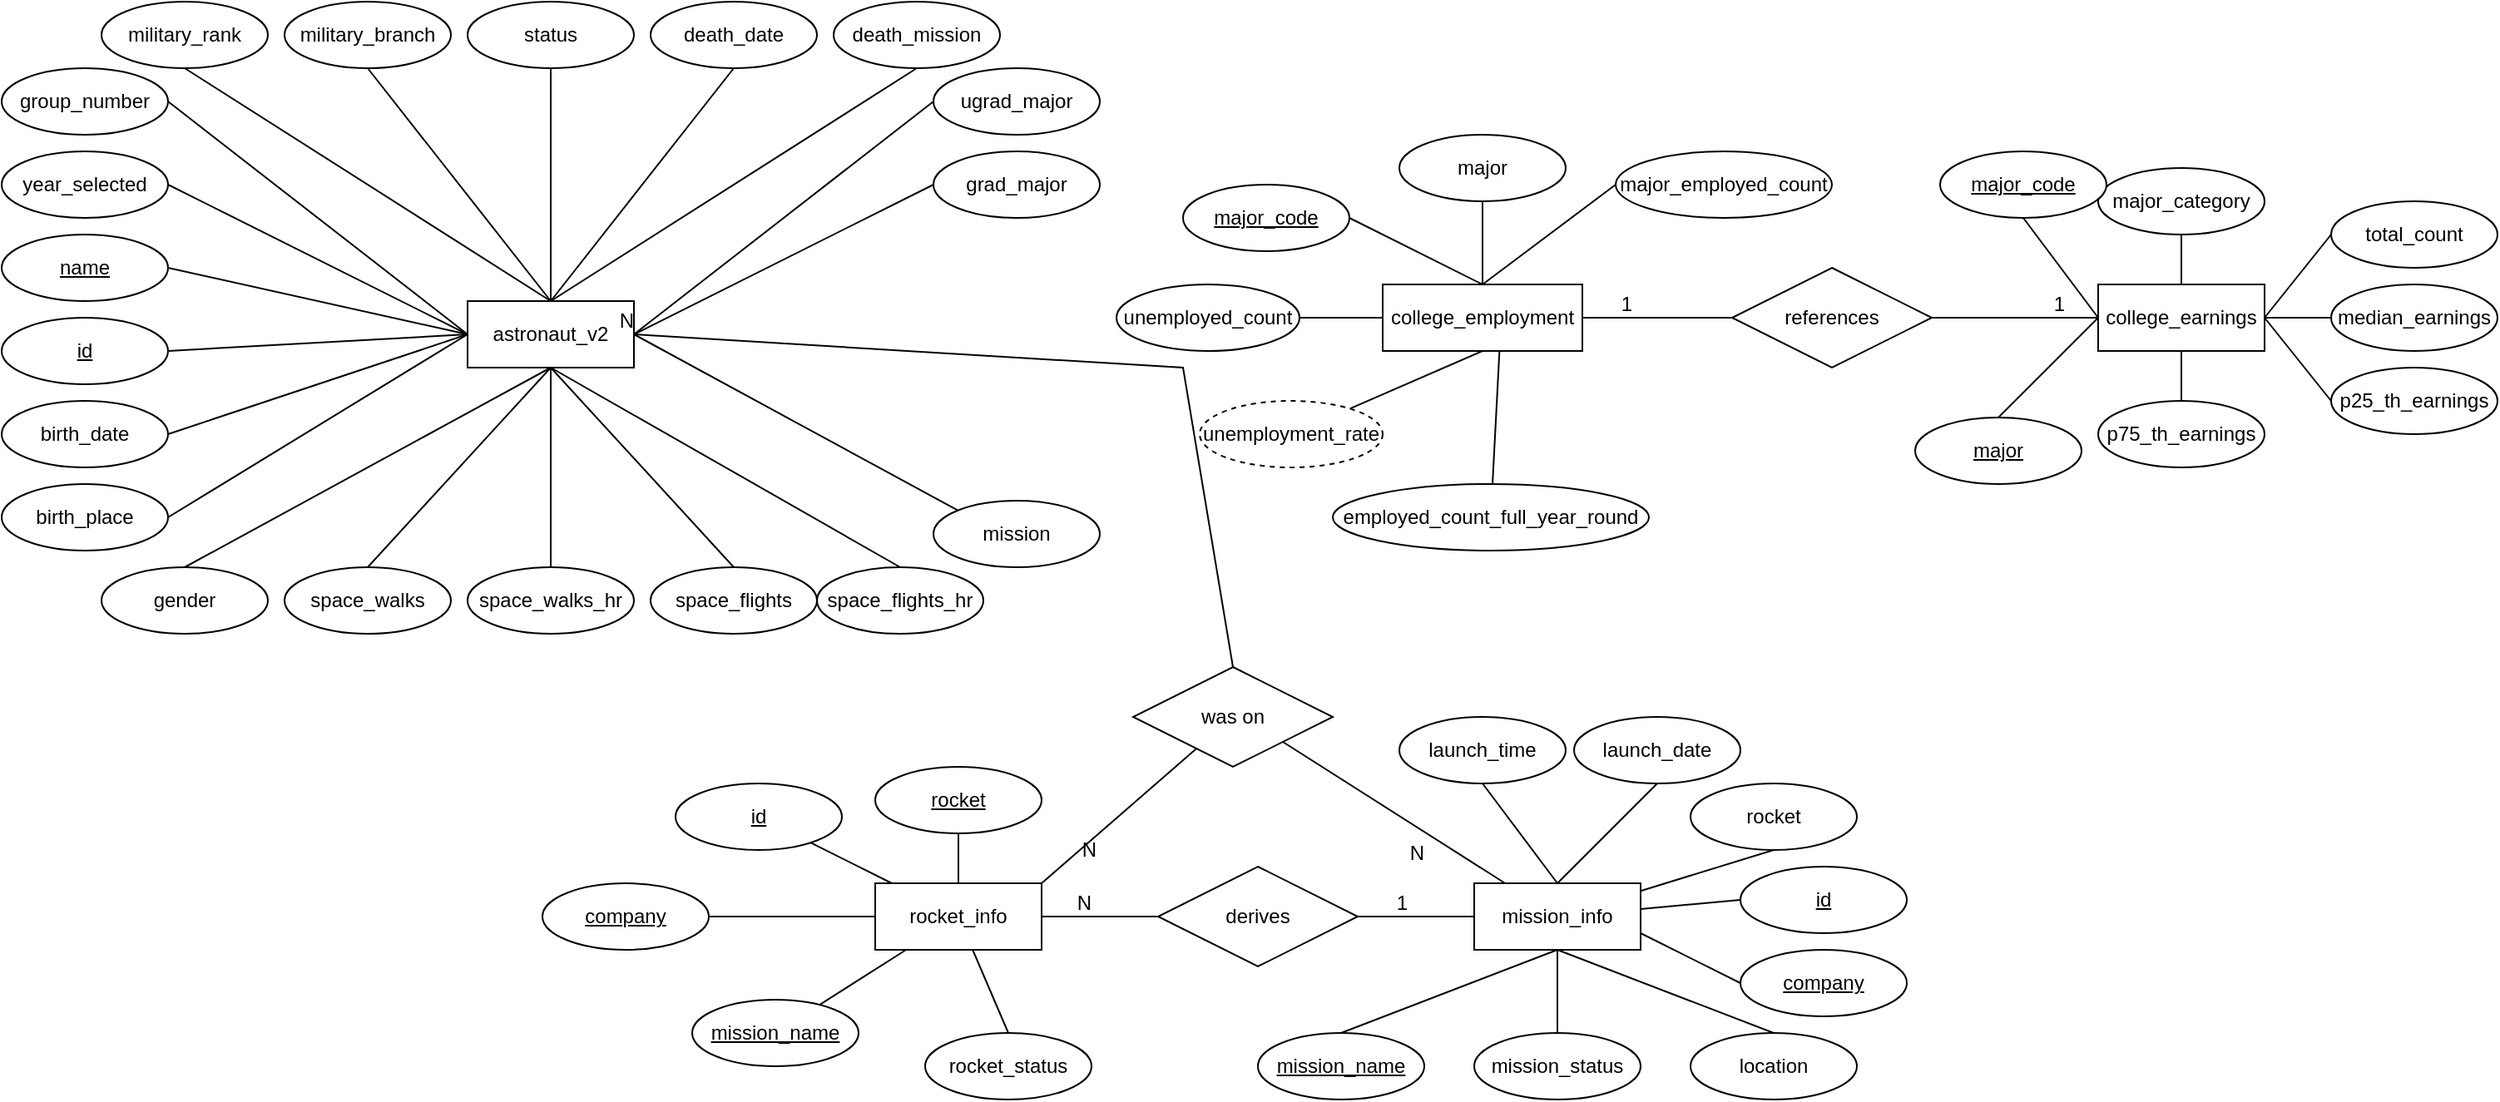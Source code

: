 <mxfile>
    <diagram id="xz9cFhlIlYmgp_Yd1htF" name="Page-1">
        <mxGraphModel dx="1136" dy="515" grid="1" gridSize="10" guides="1" tooltips="1" connect="1" arrows="1" fold="1" page="1" pageScale="1" pageWidth="850" pageHeight="1100" math="0" shadow="0">
            <root>
                <mxCell id="0"/>
                <mxCell id="1" parent="0"/>
                <mxCell id="2" value="astronaut_v2" style="whiteSpace=wrap;html=1;align=center;" parent="1" vertex="1">
                    <mxGeometry x="340" y="220" width="100" height="40" as="geometry"/>
                </mxCell>
                <mxCell id="3" value="space_flights_hr" style="ellipse;whiteSpace=wrap;html=1;align=center;" parent="1" vertex="1">
                    <mxGeometry x="550" y="380" width="100" height="40" as="geometry"/>
                </mxCell>
                <mxCell id="4" value="military_branch" style="ellipse;whiteSpace=wrap;html=1;align=center;" parent="1" vertex="1">
                    <mxGeometry x="230" y="40" width="100" height="40" as="geometry"/>
                </mxCell>
                <mxCell id="5" value="space_walks" style="ellipse;whiteSpace=wrap;html=1;align=center;" parent="1" vertex="1">
                    <mxGeometry x="230" y="380" width="100" height="40" as="geometry"/>
                </mxCell>
                <mxCell id="6" value="death_mission" style="ellipse;whiteSpace=wrap;html=1;align=center;" parent="1" vertex="1">
                    <mxGeometry x="560" y="40" width="100" height="40" as="geometry"/>
                </mxCell>
                <mxCell id="7" value="death_date" style="ellipse;whiteSpace=wrap;html=1;align=center;" parent="1" vertex="1">
                    <mxGeometry x="450" y="40" width="100" height="40" as="geometry"/>
                </mxCell>
                <mxCell id="8" value="space_walks_hr" style="ellipse;whiteSpace=wrap;html=1;align=center;" parent="1" vertex="1">
                    <mxGeometry x="340" y="380" width="100" height="40" as="geometry"/>
                </mxCell>
                <mxCell id="10" value="ugrad_major" style="ellipse;whiteSpace=wrap;html=1;align=center;" parent="1" vertex="1">
                    <mxGeometry x="620" y="80" width="100" height="40" as="geometry"/>
                </mxCell>
                <mxCell id="11" value="gender" style="ellipse;whiteSpace=wrap;html=1;align=center;" parent="1" vertex="1">
                    <mxGeometry x="120" y="380" width="100" height="40" as="geometry"/>
                </mxCell>
                <mxCell id="12" value="year_selected" style="ellipse;whiteSpace=wrap;html=1;align=center;" parent="1" vertex="1">
                    <mxGeometry x="60" y="130" width="100" height="40" as="geometry"/>
                </mxCell>
                <mxCell id="13" value="military_rank" style="ellipse;whiteSpace=wrap;html=1;align=center;" parent="1" vertex="1">
                    <mxGeometry x="120" y="40" width="100" height="40" as="geometry"/>
                </mxCell>
                <mxCell id="14" value="birth_date" style="ellipse;whiteSpace=wrap;html=1;align=center;" parent="1" vertex="1">
                    <mxGeometry x="60" y="280" width="100" height="40" as="geometry"/>
                </mxCell>
                <mxCell id="15" value="grad_major" style="ellipse;whiteSpace=wrap;html=1;align=center;" parent="1" vertex="1">
                    <mxGeometry x="620" y="130" width="100" height="40" as="geometry"/>
                </mxCell>
                <mxCell id="16" value="birth_place" style="ellipse;whiteSpace=wrap;html=1;align=center;" parent="1" vertex="1">
                    <mxGeometry x="60" y="330" width="100" height="40" as="geometry"/>
                </mxCell>
                <mxCell id="17" value="group_number" style="ellipse;whiteSpace=wrap;html=1;align=center;" parent="1" vertex="1">
                    <mxGeometry x="60" y="80" width="100" height="40" as="geometry"/>
                </mxCell>
                <mxCell id="18" value="status" style="ellipse;whiteSpace=wrap;html=1;align=center;" parent="1" vertex="1">
                    <mxGeometry x="340" y="40" width="100" height="40" as="geometry"/>
                </mxCell>
                <mxCell id="19" value="space_flights" style="ellipse;whiteSpace=wrap;html=1;align=center;" parent="1" vertex="1">
                    <mxGeometry x="450" y="380" width="100" height="40" as="geometry"/>
                </mxCell>
                <mxCell id="20" value="&lt;u&gt;name&lt;/u&gt;" style="ellipse;whiteSpace=wrap;html=1;align=center;" parent="1" vertex="1">
                    <mxGeometry x="60" y="180" width="100" height="40" as="geometry"/>
                </mxCell>
                <mxCell id="21" value="&lt;u&gt;id&lt;/u&gt;" style="ellipse;whiteSpace=wrap;html=1;align=center;" parent="1" vertex="1">
                    <mxGeometry x="60" y="230" width="100" height="40" as="geometry"/>
                </mxCell>
                <mxCell id="24" value="" style="endArrow=none;html=1;rounded=0;entryX=0;entryY=0.5;entryDx=0;entryDy=0;exitX=1;exitY=0.5;exitDx=0;exitDy=0;" parent="1" source="21" target="2" edge="1">
                    <mxGeometry relative="1" as="geometry">
                        <mxPoint x="290" y="190" as="sourcePoint"/>
                        <mxPoint x="450" y="190" as="targetPoint"/>
                    </mxGeometry>
                </mxCell>
                <mxCell id="25" value="" style="endArrow=none;html=1;rounded=0;entryX=0;entryY=0.5;entryDx=0;entryDy=0;exitX=1;exitY=0.5;exitDx=0;exitDy=0;" parent="1" source="20" target="2" edge="1">
                    <mxGeometry relative="1" as="geometry">
                        <mxPoint x="280" y="200" as="sourcePoint"/>
                        <mxPoint x="440" y="200" as="targetPoint"/>
                    </mxGeometry>
                </mxCell>
                <mxCell id="27" value="" style="endArrow=none;html=1;rounded=0;entryX=0;entryY=0.5;entryDx=0;entryDy=0;exitX=1;exitY=0.5;exitDx=0;exitDy=0;" parent="1" source="12" target="2" edge="1">
                    <mxGeometry relative="1" as="geometry">
                        <mxPoint x="240" y="170" as="sourcePoint"/>
                        <mxPoint x="400" y="170" as="targetPoint"/>
                    </mxGeometry>
                </mxCell>
                <mxCell id="28" value="" style="endArrow=none;html=1;rounded=0;exitX=1;exitY=0.5;exitDx=0;exitDy=0;entryX=0;entryY=0.5;entryDx=0;entryDy=0;" parent="1" source="17" target="2" edge="1">
                    <mxGeometry relative="1" as="geometry">
                        <mxPoint x="200" y="110" as="sourcePoint"/>
                        <mxPoint x="360" y="110" as="targetPoint"/>
                    </mxGeometry>
                </mxCell>
                <mxCell id="29" value="" style="endArrow=none;html=1;rounded=0;exitX=1;exitY=0.5;exitDx=0;exitDy=0;entryX=0;entryY=0.5;entryDx=0;entryDy=0;" parent="1" source="14" target="2" edge="1">
                    <mxGeometry relative="1" as="geometry">
                        <mxPoint x="250" y="140" as="sourcePoint"/>
                        <mxPoint x="410" y="140" as="targetPoint"/>
                    </mxGeometry>
                </mxCell>
                <mxCell id="30" value="" style="endArrow=none;html=1;rounded=0;exitX=1;exitY=0.5;exitDx=0;exitDy=0;entryX=0;entryY=0.5;entryDx=0;entryDy=0;" parent="1" source="16" target="2" edge="1">
                    <mxGeometry relative="1" as="geometry">
                        <mxPoint x="210" y="310" as="sourcePoint"/>
                        <mxPoint x="370" y="310" as="targetPoint"/>
                    </mxGeometry>
                </mxCell>
                <mxCell id="31" value="" style="endArrow=none;html=1;rounded=0;exitX=0.5;exitY=1;exitDx=0;exitDy=0;entryX=0.5;entryY=0;entryDx=0;entryDy=0;" parent="1" source="13" target="2" edge="1">
                    <mxGeometry relative="1" as="geometry">
                        <mxPoint x="260" y="130" as="sourcePoint"/>
                        <mxPoint x="420" y="130" as="targetPoint"/>
                    </mxGeometry>
                </mxCell>
                <mxCell id="32" value="" style="endArrow=none;html=1;rounded=0;exitX=0.5;exitY=0;exitDx=0;exitDy=0;entryX=0.5;entryY=1;entryDx=0;entryDy=0;" parent="1" source="11" target="2" edge="1">
                    <mxGeometry relative="1" as="geometry">
                        <mxPoint x="290" y="110" as="sourcePoint"/>
                        <mxPoint x="450" y="110" as="targetPoint"/>
                    </mxGeometry>
                </mxCell>
                <mxCell id="33" value="" style="endArrow=none;html=1;rounded=0;exitX=0.5;exitY=1;exitDx=0;exitDy=0;entryX=0.5;entryY=0;entryDx=0;entryDy=0;" parent="1" source="4" target="2" edge="1">
                    <mxGeometry relative="1" as="geometry">
                        <mxPoint x="320" y="140" as="sourcePoint"/>
                        <mxPoint x="480" y="140" as="targetPoint"/>
                    </mxGeometry>
                </mxCell>
                <mxCell id="34" value="" style="endArrow=none;html=1;rounded=0;exitX=0.5;exitY=1;exitDx=0;exitDy=0;entryX=0.5;entryY=0;entryDx=0;entryDy=0;" parent="1" source="18" target="2" edge="1">
                    <mxGeometry relative="1" as="geometry">
                        <mxPoint x="400" y="160" as="sourcePoint"/>
                        <mxPoint x="560" y="160" as="targetPoint"/>
                    </mxGeometry>
                </mxCell>
                <mxCell id="36" value="" style="endArrow=none;html=1;rounded=0;exitX=0.5;exitY=1;exitDx=0;exitDy=0;entryX=0.5;entryY=0;entryDx=0;entryDy=0;" parent="1" source="7" target="2" edge="1">
                    <mxGeometry relative="1" as="geometry">
                        <mxPoint x="420" y="170" as="sourcePoint"/>
                        <mxPoint x="580" y="170" as="targetPoint"/>
                    </mxGeometry>
                </mxCell>
                <mxCell id="37" value="" style="endArrow=none;html=1;rounded=0;entryX=0.5;entryY=1;entryDx=0;entryDy=0;exitX=0.5;exitY=0;exitDx=0;exitDy=0;" parent="1" source="2" target="6" edge="1">
                    <mxGeometry relative="1" as="geometry">
                        <mxPoint x="430" y="180" as="sourcePoint"/>
                        <mxPoint x="590" y="180" as="targetPoint"/>
                    </mxGeometry>
                </mxCell>
                <mxCell id="38" value="" style="endArrow=none;html=1;rounded=0;exitX=0.5;exitY=0;exitDx=0;exitDy=0;entryX=0.5;entryY=1;entryDx=0;entryDy=0;" parent="1" source="5" target="2" edge="1">
                    <mxGeometry relative="1" as="geometry">
                        <mxPoint x="290" y="340" as="sourcePoint"/>
                        <mxPoint x="400" y="310" as="targetPoint"/>
                    </mxGeometry>
                </mxCell>
                <mxCell id="39" value="" style="endArrow=none;html=1;rounded=0;exitX=0.5;exitY=0;exitDx=0;exitDy=0;entryX=0.5;entryY=1;entryDx=0;entryDy=0;" parent="1" source="8" target="2" edge="1">
                    <mxGeometry relative="1" as="geometry">
                        <mxPoint x="360" y="330" as="sourcePoint"/>
                        <mxPoint x="520" y="330" as="targetPoint"/>
                    </mxGeometry>
                </mxCell>
                <mxCell id="40" value="" style="endArrow=none;html=1;rounded=0;exitX=0.5;exitY=0;exitDx=0;exitDy=0;entryX=0.5;entryY=1;entryDx=0;entryDy=0;" parent="1" source="19" target="2" edge="1">
                    <mxGeometry relative="1" as="geometry">
                        <mxPoint x="410" y="290" as="sourcePoint"/>
                        <mxPoint x="570" y="290" as="targetPoint"/>
                    </mxGeometry>
                </mxCell>
                <mxCell id="41" value="" style="endArrow=none;html=1;rounded=0;exitX=0.5;exitY=1;exitDx=0;exitDy=0;entryX=0.5;entryY=0;entryDx=0;entryDy=0;" parent="1" source="2" target="3" edge="1">
                    <mxGeometry relative="1" as="geometry">
                        <mxPoint x="470" y="280" as="sourcePoint"/>
                        <mxPoint x="630" y="280" as="targetPoint"/>
                    </mxGeometry>
                </mxCell>
                <mxCell id="42" value="" style="endArrow=none;html=1;rounded=0;entryX=0;entryY=0.5;entryDx=0;entryDy=0;exitX=1;exitY=0.5;exitDx=0;exitDy=0;" parent="1" source="2" target="10" edge="1">
                    <mxGeometry relative="1" as="geometry">
                        <mxPoint x="440" y="230" as="sourcePoint"/>
                        <mxPoint x="600" y="230" as="targetPoint"/>
                    </mxGeometry>
                </mxCell>
                <mxCell id="43" value="" style="endArrow=none;html=1;rounded=0;entryX=0;entryY=0.5;entryDx=0;entryDy=0;exitX=1;exitY=0.5;exitDx=0;exitDy=0;" parent="1" source="2" target="15" edge="1">
                    <mxGeometry relative="1" as="geometry">
                        <mxPoint x="460" y="240" as="sourcePoint"/>
                        <mxPoint x="620" y="240" as="targetPoint"/>
                    </mxGeometry>
                </mxCell>
                <mxCell id="44" value="" style="endArrow=none;html=1;rounded=0;entryX=0;entryY=0;entryDx=0;entryDy=0;exitX=1;exitY=0.5;exitDx=0;exitDy=0;" parent="1" source="2" target="95" edge="1">
                    <mxGeometry relative="1" as="geometry">
                        <mxPoint x="500" y="260" as="sourcePoint"/>
                        <mxPoint x="620" y="360" as="targetPoint"/>
                    </mxGeometry>
                </mxCell>
                <mxCell id="46" value="&lt;u&gt;id&lt;/u&gt;" style="ellipse;whiteSpace=wrap;html=1;align=center;" parent="1" vertex="1">
                    <mxGeometry x="1105" y="560" width="100" height="40" as="geometry"/>
                </mxCell>
                <mxCell id="47" value="mission_status" style="ellipse;whiteSpace=wrap;html=1;align=center;" parent="1" vertex="1">
                    <mxGeometry x="945" y="660" width="100" height="40" as="geometry"/>
                </mxCell>
                <mxCell id="48" value="&lt;u&gt;mission_name&lt;/u&gt;" style="ellipse;whiteSpace=wrap;html=1;align=center;" parent="1" vertex="1">
                    <mxGeometry x="815" y="660" width="100" height="40" as="geometry"/>
                </mxCell>
                <mxCell id="49" value="launch_date" style="ellipse;whiteSpace=wrap;html=1;align=center;" parent="1" vertex="1">
                    <mxGeometry x="1005" y="470" width="100" height="40" as="geometry"/>
                </mxCell>
                <mxCell id="50" value="launch_time" style="ellipse;whiteSpace=wrap;html=1;align=center;" parent="1" vertex="1">
                    <mxGeometry x="900" y="470" width="100" height="40" as="geometry"/>
                </mxCell>
                <mxCell id="51" value="rocket_status" style="ellipse;whiteSpace=wrap;html=1;align=center;" parent="1" vertex="1">
                    <mxGeometry x="615" y="660" width="100" height="40" as="geometry"/>
                </mxCell>
                <mxCell id="52" value="&lt;u&gt;company&lt;/u&gt;" style="ellipse;whiteSpace=wrap;html=1;align=center;" parent="1" vertex="1">
                    <mxGeometry x="1105" y="610" width="100" height="40" as="geometry"/>
                </mxCell>
                <mxCell id="53" value="rocket" style="ellipse;whiteSpace=wrap;html=1;align=center;" parent="1" vertex="1">
                    <mxGeometry x="1075" y="510" width="100" height="40" as="geometry"/>
                </mxCell>
                <mxCell id="54" value="location" style="ellipse;whiteSpace=wrap;html=1;align=center;" parent="1" vertex="1">
                    <mxGeometry x="1075" y="660" width="100" height="40" as="geometry"/>
                </mxCell>
                <mxCell id="55" value="college_earnings" style="whiteSpace=wrap;html=1;align=center;" parent="1" vertex="1">
                    <mxGeometry x="1320" y="210" width="100" height="40" as="geometry"/>
                </mxCell>
                <mxCell id="56" value="major_category" style="ellipse;whiteSpace=wrap;html=1;align=center;" parent="1" vertex="1">
                    <mxGeometry x="1320" y="140" width="100" height="40" as="geometry"/>
                </mxCell>
                <mxCell id="57" value="p75_th_earnings" style="ellipse;whiteSpace=wrap;html=1;align=center;" parent="1" vertex="1">
                    <mxGeometry x="1320" y="280" width="100" height="40" as="geometry"/>
                </mxCell>
                <mxCell id="58" value="&lt;u&gt;major_code&lt;/u&gt;" style="ellipse;whiteSpace=wrap;html=1;align=center;" parent="1" vertex="1">
                    <mxGeometry x="1225" y="130" width="100" height="40" as="geometry"/>
                </mxCell>
                <mxCell id="59" value="&lt;u&gt;major&lt;/u&gt;" style="ellipse;whiteSpace=wrap;html=1;align=center;" parent="1" vertex="1">
                    <mxGeometry x="1210" y="290" width="100" height="40" as="geometry"/>
                </mxCell>
                <mxCell id="60" value="median_earnings" style="ellipse;whiteSpace=wrap;html=1;align=center;" parent="1" vertex="1">
                    <mxGeometry x="1460" y="210" width="100" height="40" as="geometry"/>
                </mxCell>
                <mxCell id="61" value="total_count" style="ellipse;whiteSpace=wrap;html=1;align=center;" parent="1" vertex="1">
                    <mxGeometry x="1460" y="160" width="100" height="40" as="geometry"/>
                </mxCell>
                <mxCell id="62" value="p25_th_earnings" style="ellipse;whiteSpace=wrap;html=1;align=center;" parent="1" vertex="1">
                    <mxGeometry x="1460" y="260" width="100" height="40" as="geometry"/>
                </mxCell>
                <mxCell id="64" value="college_employment" style="whiteSpace=wrap;html=1;align=center;" parent="1" vertex="1">
                    <mxGeometry x="890" y="210" width="120" height="40" as="geometry"/>
                </mxCell>
                <mxCell id="65" value="major" style="ellipse;whiteSpace=wrap;html=1;align=center;" parent="1" vertex="1">
                    <mxGeometry x="900" y="120" width="100" height="40" as="geometry"/>
                </mxCell>
                <mxCell id="66" value="major_employed_count" style="ellipse;whiteSpace=wrap;html=1;align=center;" parent="1" vertex="1">
                    <mxGeometry x="1030" y="130" width="130" height="40" as="geometry"/>
                </mxCell>
                <mxCell id="67" value="&lt;u&gt;major_code&lt;/u&gt;" style="ellipse;whiteSpace=wrap;html=1;align=center;" parent="1" vertex="1">
                    <mxGeometry x="770" y="150" width="100" height="40" as="geometry"/>
                </mxCell>
                <mxCell id="68" value="employed_count_full_year_round" style="ellipse;whiteSpace=wrap;html=1;align=center;" parent="1" vertex="1">
                    <mxGeometry x="860" y="330" width="190" height="40" as="geometry"/>
                </mxCell>
                <mxCell id="69" value="unemployed_count" style="ellipse;whiteSpace=wrap;html=1;align=center;" parent="1" vertex="1">
                    <mxGeometry x="730" y="210" width="110" height="40" as="geometry"/>
                </mxCell>
                <mxCell id="71" value="unemployment_rate" style="ellipse;whiteSpace=wrap;html=1;align=center;dashed=1;" parent="1" vertex="1">
                    <mxGeometry x="780" y="280" width="110" height="40" as="geometry"/>
                </mxCell>
                <mxCell id="73" value="" style="endArrow=none;html=1;rounded=0;exitX=0;exitY=0.5;exitDx=0;exitDy=0;" parent="1" source="46" target="96" edge="1">
                    <mxGeometry relative="1" as="geometry">
                        <mxPoint x="985" y="640" as="sourcePoint"/>
                        <mxPoint x="1245" y="600" as="targetPoint"/>
                    </mxGeometry>
                </mxCell>
                <mxCell id="74" value="" style="endArrow=none;html=1;rounded=0;entryX=1;entryY=0.75;entryDx=0;entryDy=0;exitX=0;exitY=0.5;exitDx=0;exitDy=0;" parent="1" source="52" target="96" edge="1">
                    <mxGeometry relative="1" as="geometry">
                        <mxPoint x="965" y="640" as="sourcePoint"/>
                        <mxPoint x="1245" y="600" as="targetPoint"/>
                    </mxGeometry>
                </mxCell>
                <mxCell id="75" value="" style="endArrow=none;html=1;rounded=0;entryX=0.5;entryY=1;entryDx=0;entryDy=0;exitX=0.5;exitY=0;exitDx=0;exitDy=0;" parent="1" source="48" edge="1">
                    <mxGeometry relative="1" as="geometry">
                        <mxPoint x="745" y="660" as="sourcePoint"/>
                        <mxPoint x="995" y="610" as="targetPoint"/>
                    </mxGeometry>
                </mxCell>
                <mxCell id="76" value="" style="endArrow=none;html=1;rounded=0;entryX=0.5;entryY=1;entryDx=0;entryDy=0;exitX=0.5;exitY=0;exitDx=0;exitDy=0;" parent="1" source="47" edge="1">
                    <mxGeometry relative="1" as="geometry">
                        <mxPoint x="705" y="650" as="sourcePoint"/>
                        <mxPoint x="995" y="610" as="targetPoint"/>
                    </mxGeometry>
                </mxCell>
                <mxCell id="77" value="" style="endArrow=none;html=1;rounded=0;entryX=0.5;entryY=1;entryDx=0;entryDy=0;exitX=0.5;exitY=0;exitDx=0;exitDy=0;" parent="1" source="54" edge="1">
                    <mxGeometry relative="1" as="geometry">
                        <mxPoint x="715" y="640" as="sourcePoint"/>
                        <mxPoint x="995" y="610" as="targetPoint"/>
                    </mxGeometry>
                </mxCell>
                <mxCell id="78" value="" style="endArrow=none;html=1;rounded=0;entryX=0.5;entryY=1;entryDx=0;entryDy=0;exitX=0.5;exitY=0;exitDx=0;exitDy=0;" parent="1" target="50" edge="1">
                    <mxGeometry relative="1" as="geometry">
                        <mxPoint x="995" y="570" as="sourcePoint"/>
                        <mxPoint x="945" y="600" as="targetPoint"/>
                    </mxGeometry>
                </mxCell>
                <mxCell id="79" value="" style="endArrow=none;html=1;rounded=0;exitX=0.5;exitY=1;exitDx=0;exitDy=0;entryX=0.5;entryY=0;entryDx=0;entryDy=0;" parent="1" source="49" edge="1">
                    <mxGeometry relative="1" as="geometry">
                        <mxPoint x="705" y="530" as="sourcePoint"/>
                        <mxPoint x="995" y="570" as="targetPoint"/>
                    </mxGeometry>
                </mxCell>
                <mxCell id="80" value="" style="endArrow=none;html=1;rounded=0;entryX=0.5;entryY=1;entryDx=0;entryDy=0;" parent="1" source="96" target="53" edge="1">
                    <mxGeometry relative="1" as="geometry">
                        <mxPoint x="1055" y="450" as="sourcePoint"/>
                        <mxPoint x="985" y="530" as="targetPoint"/>
                    </mxGeometry>
                </mxCell>
                <mxCell id="81" value="" style="endArrow=none;html=1;rounded=0;entryX=0.5;entryY=0;entryDx=0;entryDy=0;" parent="1" source="97" target="51" edge="1">
                    <mxGeometry relative="1" as="geometry">
                        <mxPoint x="725" y="620" as="sourcePoint"/>
                        <mxPoint x="945" y="460" as="targetPoint"/>
                    </mxGeometry>
                </mxCell>
                <mxCell id="82" value="" style="endArrow=none;html=1;rounded=0;entryX=0.5;entryY=1;entryDx=0;entryDy=0;exitX=0;exitY=0.5;exitDx=0;exitDy=0;" parent="1" source="55" target="58" edge="1">
                    <mxGeometry relative="1" as="geometry">
                        <mxPoint x="1060" y="230" as="sourcePoint"/>
                        <mxPoint x="1220" y="230" as="targetPoint"/>
                    </mxGeometry>
                </mxCell>
                <mxCell id="83" value="" style="endArrow=none;html=1;rounded=0;entryX=0;entryY=0.5;entryDx=0;entryDy=0;exitX=0.5;exitY=0;exitDx=0;exitDy=0;" parent="1" source="59" target="55" edge="1">
                    <mxGeometry relative="1" as="geometry">
                        <mxPoint x="1090" y="230" as="sourcePoint"/>
                        <mxPoint x="1250" y="230" as="targetPoint"/>
                    </mxGeometry>
                </mxCell>
                <mxCell id="84" value="" style="endArrow=none;html=1;rounded=0;entryX=0.5;entryY=1;entryDx=0;entryDy=0;exitX=0.5;exitY=0;exitDx=0;exitDy=0;" parent="1" source="57" target="55" edge="1">
                    <mxGeometry relative="1" as="geometry">
                        <mxPoint x="1040" y="260" as="sourcePoint"/>
                        <mxPoint x="1200" y="260" as="targetPoint"/>
                    </mxGeometry>
                </mxCell>
                <mxCell id="85" value="" style="endArrow=none;html=1;rounded=0;exitX=1;exitY=0.5;exitDx=0;exitDy=0;entryX=0;entryY=0.5;entryDx=0;entryDy=0;" parent="1" source="55" target="62" edge="1">
                    <mxGeometry relative="1" as="geometry">
                        <mxPoint x="1600" y="360" as="sourcePoint"/>
                        <mxPoint x="1760" y="360" as="targetPoint"/>
                    </mxGeometry>
                </mxCell>
                <mxCell id="86" value="" style="endArrow=none;html=1;rounded=0;exitX=1;exitY=0.5;exitDx=0;exitDy=0;entryX=0;entryY=0.5;entryDx=0;entryDy=0;" parent="1" source="55" target="60" edge="1">
                    <mxGeometry relative="1" as="geometry">
                        <mxPoint x="1660" y="290" as="sourcePoint"/>
                        <mxPoint x="1820" y="290" as="targetPoint"/>
                    </mxGeometry>
                </mxCell>
                <mxCell id="87" value="" style="endArrow=none;html=1;rounded=0;exitX=0.5;exitY=0;exitDx=0;exitDy=0;entryX=0.5;entryY=1;entryDx=0;entryDy=0;" parent="1" source="55" target="56" edge="1">
                    <mxGeometry relative="1" as="geometry">
                        <mxPoint x="1570" y="230" as="sourcePoint"/>
                        <mxPoint x="1730" y="230" as="targetPoint"/>
                    </mxGeometry>
                </mxCell>
                <mxCell id="88" value="" style="endArrow=none;html=1;rounded=0;exitX=1;exitY=0.5;exitDx=0;exitDy=0;entryX=0;entryY=0.5;entryDx=0;entryDy=0;" parent="1" source="55" target="61" edge="1">
                    <mxGeometry relative="1" as="geometry">
                        <mxPoint x="1570" y="270" as="sourcePoint"/>
                        <mxPoint x="1730" y="270" as="targetPoint"/>
                    </mxGeometry>
                </mxCell>
                <mxCell id="89" value="" style="endArrow=none;html=1;rounded=0;entryX=1;entryY=0.5;entryDx=0;entryDy=0;exitX=0.5;exitY=0;exitDx=0;exitDy=0;" parent="1" source="64" target="67" edge="1">
                    <mxGeometry relative="1" as="geometry">
                        <mxPoint x="780" y="270" as="sourcePoint"/>
                        <mxPoint x="940" y="270" as="targetPoint"/>
                    </mxGeometry>
                </mxCell>
                <mxCell id="90" value="" style="endArrow=none;html=1;rounded=0;entryX=1;entryY=0.5;entryDx=0;entryDy=0;" parent="1" source="64" target="69" edge="1">
                    <mxGeometry relative="1" as="geometry">
                        <mxPoint x="780" y="280" as="sourcePoint"/>
                        <mxPoint x="940" y="280" as="targetPoint"/>
                    </mxGeometry>
                </mxCell>
                <mxCell id="91" value="" style="endArrow=none;html=1;rounded=0;entryX=0.5;entryY=1;entryDx=0;entryDy=0;exitX=0.5;exitY=0;exitDx=0;exitDy=0;" parent="1" source="64" target="65" edge="1">
                    <mxGeometry relative="1" as="geometry">
                        <mxPoint x="790" y="290" as="sourcePoint"/>
                        <mxPoint x="950" y="290" as="targetPoint"/>
                    </mxGeometry>
                </mxCell>
                <mxCell id="92" value="" style="endArrow=none;html=1;rounded=0;entryX=0;entryY=0.5;entryDx=0;entryDy=0;exitX=0.5;exitY=0;exitDx=0;exitDy=0;" parent="1" source="64" target="66" edge="1">
                    <mxGeometry relative="1" as="geometry">
                        <mxPoint x="780" y="280" as="sourcePoint"/>
                        <mxPoint x="940" y="280" as="targetPoint"/>
                    </mxGeometry>
                </mxCell>
                <mxCell id="93" value="" style="endArrow=none;html=1;rounded=0;exitX=0.585;exitY=0.991;exitDx=0;exitDy=0;exitPerimeter=0;" parent="1" source="64" target="68" edge="1">
                    <mxGeometry relative="1" as="geometry">
                        <mxPoint x="780" y="290" as="sourcePoint"/>
                        <mxPoint x="940" y="290" as="targetPoint"/>
                    </mxGeometry>
                </mxCell>
                <mxCell id="94" value="" style="endArrow=none;html=1;rounded=0;exitX=0.5;exitY=1;exitDx=0;exitDy=0;" parent="1" source="64" target="71" edge="1">
                    <mxGeometry relative="1" as="geometry">
                        <mxPoint x="1150" y="340" as="sourcePoint"/>
                        <mxPoint x="1190" y="310" as="targetPoint"/>
                    </mxGeometry>
                </mxCell>
                <mxCell id="95" value="mission" style="ellipse;whiteSpace=wrap;html=1;align=center;" parent="1" vertex="1">
                    <mxGeometry x="620" y="340" width="100" height="40" as="geometry"/>
                </mxCell>
                <mxCell id="96" value="mission_info" style="whiteSpace=wrap;html=1;align=center;" parent="1" vertex="1">
                    <mxGeometry x="945" y="570" width="100" height="40" as="geometry"/>
                </mxCell>
                <mxCell id="97" value="rocket_info" style="whiteSpace=wrap;html=1;align=center;" parent="1" vertex="1">
                    <mxGeometry x="585" y="570" width="100" height="40" as="geometry"/>
                </mxCell>
                <mxCell id="98" value="&lt;u&gt;id&lt;/u&gt;" style="ellipse;whiteSpace=wrap;html=1;align=center;" parent="1" vertex="1">
                    <mxGeometry x="465" y="510" width="100" height="40" as="geometry"/>
                </mxCell>
                <mxCell id="99" value="&lt;u&gt;mission_name&lt;/u&gt;" style="ellipse;whiteSpace=wrap;html=1;align=center;" parent="1" vertex="1">
                    <mxGeometry x="475" y="640" width="100" height="40" as="geometry"/>
                </mxCell>
                <mxCell id="100" value="&lt;u&gt;company&lt;/u&gt;" style="ellipse;whiteSpace=wrap;html=1;align=center;" parent="1" vertex="1">
                    <mxGeometry x="385" y="570" width="100" height="40" as="geometry"/>
                </mxCell>
                <mxCell id="101" value="&lt;u&gt;rocket&lt;/u&gt;" style="ellipse;whiteSpace=wrap;html=1;align=center;" parent="1" vertex="1">
                    <mxGeometry x="585" y="500" width="100" height="40" as="geometry"/>
                </mxCell>
                <mxCell id="103" value="" style="endArrow=none;html=1;rounded=0;entryX=0.5;entryY=1;entryDx=0;entryDy=0;" parent="1" source="97" target="101" edge="1">
                    <mxGeometry relative="1" as="geometry">
                        <mxPoint x="565" y="480" as="sourcePoint"/>
                        <mxPoint x="725" y="480" as="targetPoint"/>
                    </mxGeometry>
                </mxCell>
                <mxCell id="104" value="" style="endArrow=none;html=1;rounded=0;" parent="1" source="97" target="98" edge="1">
                    <mxGeometry relative="1" as="geometry">
                        <mxPoint x="565" y="480" as="sourcePoint"/>
                        <mxPoint x="725" y="480" as="targetPoint"/>
                    </mxGeometry>
                </mxCell>
                <mxCell id="105" value="" style="endArrow=none;html=1;rounded=0;entryX=1;entryY=0.5;entryDx=0;entryDy=0;" parent="1" source="97" target="100" edge="1">
                    <mxGeometry relative="1" as="geometry">
                        <mxPoint x="565" y="480" as="sourcePoint"/>
                        <mxPoint x="475" y="600" as="targetPoint"/>
                    </mxGeometry>
                </mxCell>
                <mxCell id="106" value="" style="endArrow=none;html=1;rounded=0;" parent="1" source="99" target="97" edge="1">
                    <mxGeometry relative="1" as="geometry">
                        <mxPoint x="655" y="480" as="sourcePoint"/>
                        <mxPoint x="815" y="480" as="targetPoint"/>
                    </mxGeometry>
                </mxCell>
                <mxCell id="107" value="derives" style="shape=rhombus;perimeter=rhombusPerimeter;whiteSpace=wrap;html=1;align=center;" parent="1" vertex="1">
                    <mxGeometry x="755" y="560" width="120" height="60" as="geometry"/>
                </mxCell>
                <mxCell id="109" value="" style="endArrow=none;html=1;rounded=0;entryX=1;entryY=0.5;entryDx=0;entryDy=0;exitX=0;exitY=0.5;exitDx=0;exitDy=0;" parent="1" source="96" target="107" edge="1">
                    <mxGeometry relative="1" as="geometry">
                        <mxPoint x="735" y="570" as="sourcePoint"/>
                        <mxPoint x="875" y="600" as="targetPoint"/>
                    </mxGeometry>
                </mxCell>
                <mxCell id="110" value="1" style="resizable=0;html=1;align=right;verticalAlign=bottom;" parent="109" connectable="0" vertex="1">
                    <mxGeometry x="1" relative="1" as="geometry">
                        <mxPoint x="30" as="offset"/>
                    </mxGeometry>
                </mxCell>
                <mxCell id="111" value="" style="endArrow=none;html=1;rounded=0;entryX=1;entryY=0.5;entryDx=0;entryDy=0;" parent="1" source="107" target="97" edge="1">
                    <mxGeometry relative="1" as="geometry">
                        <mxPoint x="685" y="560" as="sourcePoint"/>
                        <mxPoint x="845" y="560" as="targetPoint"/>
                    </mxGeometry>
                </mxCell>
                <mxCell id="112" value="N" style="resizable=0;html=1;align=right;verticalAlign=bottom;" parent="111" connectable="0" vertex="1">
                    <mxGeometry x="1" relative="1" as="geometry">
                        <mxPoint x="30" as="offset"/>
                    </mxGeometry>
                </mxCell>
                <mxCell id="113" value="references" style="shape=rhombus;perimeter=rhombusPerimeter;whiteSpace=wrap;html=1;align=center;" parent="1" vertex="1">
                    <mxGeometry x="1100" y="200" width="120" height="60" as="geometry"/>
                </mxCell>
                <mxCell id="114" value="" style="endArrow=none;html=1;rounded=0;entryX=1;entryY=0.5;entryDx=0;entryDy=0;exitX=0;exitY=0.5;exitDx=0;exitDy=0;" parent="1" source="113" target="64" edge="1">
                    <mxGeometry relative="1" as="geometry">
                        <mxPoint x="1120" y="260" as="sourcePoint"/>
                        <mxPoint x="1280" y="260" as="targetPoint"/>
                    </mxGeometry>
                </mxCell>
                <mxCell id="115" value="1" style="resizable=0;html=1;align=right;verticalAlign=bottom;" parent="114" connectable="0" vertex="1">
                    <mxGeometry x="1" relative="1" as="geometry">
                        <mxPoint x="30" as="offset"/>
                    </mxGeometry>
                </mxCell>
                <mxCell id="116" value="" style="endArrow=none;html=1;rounded=0;exitX=1;exitY=0.5;exitDx=0;exitDy=0;entryX=0;entryY=0.5;entryDx=0;entryDy=0;" parent="1" source="113" target="55" edge="1">
                    <mxGeometry relative="1" as="geometry">
                        <mxPoint x="1100" y="260" as="sourcePoint"/>
                        <mxPoint x="1260" y="260" as="targetPoint"/>
                    </mxGeometry>
                </mxCell>
                <mxCell id="117" value="1" style="resizable=0;html=1;align=right;verticalAlign=bottom;" parent="116" connectable="0" vertex="1">
                    <mxGeometry x="1" relative="1" as="geometry">
                        <mxPoint x="-20" as="offset"/>
                    </mxGeometry>
                </mxCell>
                <mxCell id="118" value="was on" style="shape=rhombus;perimeter=rhombusPerimeter;whiteSpace=wrap;html=1;align=center;" vertex="1" parent="1">
                    <mxGeometry x="740" y="440" width="120" height="60" as="geometry"/>
                </mxCell>
                <mxCell id="119" value="" style="endArrow=none;html=1;rounded=0;entryX=1;entryY=0.5;entryDx=0;entryDy=0;exitX=0.5;exitY=0;exitDx=0;exitDy=0;" edge="1" parent="1" source="118" target="2">
                    <mxGeometry relative="1" as="geometry">
                        <mxPoint x="750" y="370" as="sourcePoint"/>
                        <mxPoint x="910" y="370" as="targetPoint"/>
                        <Array as="points">
                            <mxPoint x="770" y="260"/>
                        </Array>
                    </mxGeometry>
                </mxCell>
                <mxCell id="120" value="N" style="resizable=0;html=1;align=right;verticalAlign=bottom;" connectable="0" vertex="1" parent="119">
                    <mxGeometry x="1" relative="1" as="geometry"/>
                </mxCell>
                <mxCell id="122" value="" style="endArrow=none;html=1;rounded=0;exitX=1;exitY=0;exitDx=0;exitDy=0;" edge="1" parent="1" source="97" target="118">
                    <mxGeometry relative="1" as="geometry">
                        <mxPoint x="750" y="500" as="sourcePoint"/>
                        <mxPoint x="910" y="500" as="targetPoint"/>
                    </mxGeometry>
                </mxCell>
                <mxCell id="123" value="N" style="resizable=0;html=1;align=right;verticalAlign=bottom;" connectable="0" vertex="1" parent="122">
                    <mxGeometry x="1" relative="1" as="geometry">
                        <mxPoint x="-60" y="70" as="offset"/>
                    </mxGeometry>
                </mxCell>
                <mxCell id="124" value="" style="endArrow=none;html=1;rounded=0;exitX=1;exitY=1;exitDx=0;exitDy=0;" edge="1" parent="1" source="118" target="96">
                    <mxGeometry relative="1" as="geometry">
                        <mxPoint x="920" y="360" as="sourcePoint"/>
                        <mxPoint x="1080" y="360" as="targetPoint"/>
                    </mxGeometry>
                </mxCell>
                <mxCell id="125" value="N" style="resizable=0;html=1;align=right;verticalAlign=bottom;" connectable="0" vertex="1" parent="124">
                    <mxGeometry x="1" relative="1" as="geometry">
                        <mxPoint x="-48" y="-10" as="offset"/>
                    </mxGeometry>
                </mxCell>
            </root>
        </mxGraphModel>
    </diagram>
</mxfile>